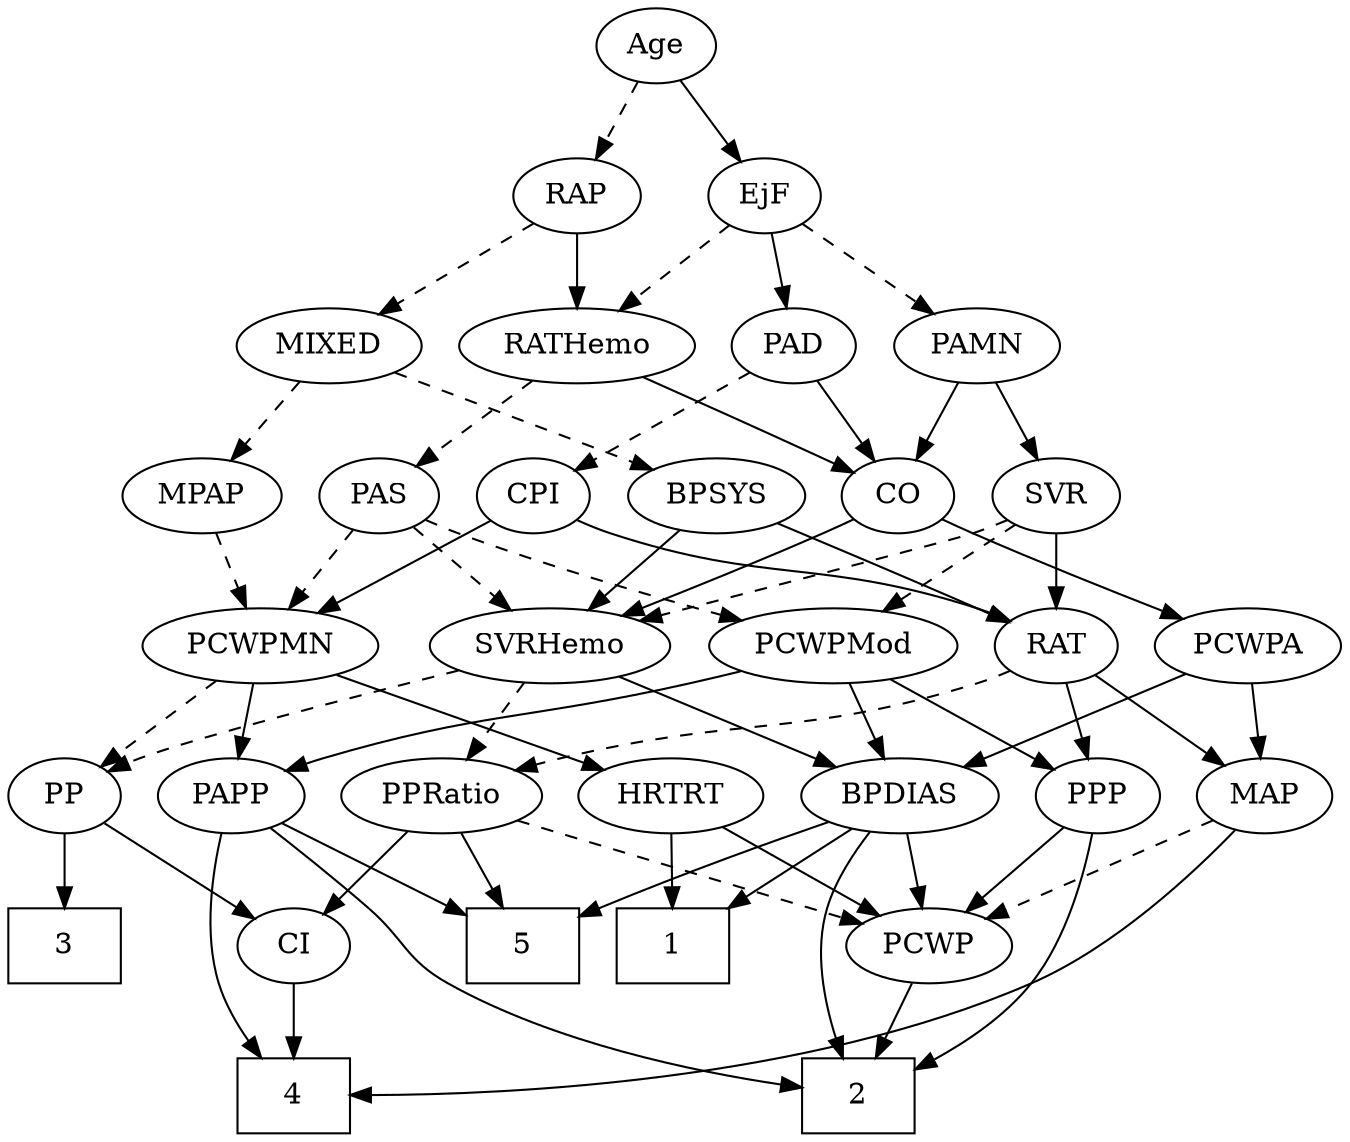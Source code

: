 strict digraph {
	graph [bb="0,0,622.55,540"];
	node [label="\N"];
	1	[height=0.5,
		pos="292.55,90",
		shape=box,
		width=0.75];
	2	[height=0.5,
		pos="205.55,18",
		shape=box,
		width=0.75];
	3	[height=0.5,
		pos="595.55,90",
		shape=box,
		width=0.75];
	4	[height=0.5,
		pos="468.55,18",
		shape=box,
		width=0.75];
	5	[height=0.5,
		pos="375.55,90",
		shape=box,
		width=0.75];
	Age	[height=0.5,
		pos="297.55,522",
		width=0.75];
	EjF	[height=0.5,
		pos="261.55,450",
		width=0.75];
	Age -> EjF	[pos="e,269.85,467.15 289.2,504.76 284.84,496.28 279.4,485.71 274.51,476.2",
		style=solid];
	RAP	[height=0.5,
		pos="345.55,450",
		width=0.77632];
	Age -> RAP	[pos="e,334.7,466.82 308.44,505.12 314.51,496.26 322.21,485.04 329.01,475.12",
		style=dashed];
	PAD	[height=0.5,
		pos="249.55,378",
		width=0.79437];
	EjF -> PAD	[pos="e,252.51,396.28 258.64,432.05 257.32,424.35 255.72,415.03 254.24,406.36",
		style=solid];
	PAMN	[height=0.5,
		pos="166.55,378",
		width=1.011];
	EjF -> PAMN	[pos="e,186.16,393.45 244.12,436.16 230.29,425.97 210.68,411.52 194.64,399.7",
		style=dashed];
	RATHemo	[height=0.5,
		pos="345.55,378",
		width=1.3721];
	EjF -> RATHemo	[pos="e,326.76,394.65 277.74,435.5 289.35,425.83 305.25,412.58 318.74,401.34",
		style=dashed];
	MIXED	[height=0.5,
		pos="453.55,378",
		width=1.1193];
	RAP -> MIXED	[pos="e,431.71,393.16 364.61,436.65 380.81,426.14 404.38,410.87 423.18,398.68",
		style=dashed];
	RAP -> RATHemo	[pos="e,345.55,396.1 345.55,431.7 345.55,423.98 345.55,414.71 345.55,406.11",
		style=solid];
	MPAP	[height=0.5,
		pos="521.55,306",
		width=0.97491];
	MIXED -> MPAP	[pos="e,506.65,322.34 468.98,361.12 477.97,351.86 489.46,340.03 499.41,329.79",
		style=dashed];
	BPSYS	[height=0.5,
		pos="286.55,306",
		width=1.0471];
	MIXED -> BPSYS	[pos="e,313.9,318.47 425.22,365.13 397.17,353.37 354.1,335.31 323.4,322.45",
		style=dashed];
	PCWPMN	[height=0.5,
		pos="472.55,234",
		width=1.3902];
	MPAP -> PCWPMN	[pos="e,484.19,251.63 510.18,288.76 504.21,280.23 496.75,269.58 490.06,260.02",
		style=dashed];
	RAT	[height=0.5,
		pos="130.55,234",
		width=0.75827];
	BPSYS -> RAT	[pos="e,152.21,245.34 259.29,293.2 234.91,282.58 198.24,266.48 166.55,252 164.95,251.27 163.31,250.52 161.66,249.75",
		style=solid];
	SVRHemo	[height=0.5,
		pos="347.55,234",
		width=1.3902];
	BPSYS -> SVRHemo	[pos="e,333.34,251.31 300.39,289.12 308.16,280.2 318,268.91 326.68,258.94",
		style=solid];
	CO	[height=0.5,
		pos="203.55,306",
		width=0.75];
	PAD -> CO	[pos="e,213.94,322.82 239.11,361.12 233.35,352.34 226.06,341.26 219.59,331.42",
		style=solid];
	CPI	[height=0.5,
		pos="369.55,306",
		width=0.75];
	PAD -> CPI	[pos="e,349.89,318.47 269.9,365.13 289.45,353.73 319.14,336.4 341.04,323.63",
		style=dashed];
	PCWPA	[height=0.5,
		pos="43.547,234",
		width=1.1555];
	CO -> PCWPA	[pos="e,72.494,247.01 182.29,294.8 177.46,292.53 172.34,290.15 167.55,288 138.99,275.16 106.43,261.27 81.836,250.93",
		style=solid];
	CO -> SVRHemo	[pos="e,319.01,248.87 224.79,294.67 247.12,283.82 282.69,266.53 309.81,253.35",
		style=solid];
	PAS	[height=0.5,
		pos="441.55,306",
		width=0.75];
	PCWPMod	[height=0.5,
		pos="227.55,234",
		width=1.4443];
	PAS -> PCWPMod	[pos="e,266.82,245.94 420.46,294.39 415.62,292.14 410.45,289.88 405.55,288 381.96,278.98 320.59,261.15 276.51,248.67",
		style=dashed];
	PAS -> PCWPMN	[pos="e,465.04,251.96 448.89,288.41 452.47,280.34 456.86,270.43 460.88,261.35",
		style=dashed];
	PAS -> SVRHemo	[pos="e,368.43,250.55 423.87,291.83 410.58,281.94 392.1,268.18 376.65,256.67",
		style=dashed];
	PAMN -> CO	[pos="e,194.84,323.47 175.32,360.41 179.74,352.04 185.2,341.71 190.14,332.37",
		style=solid];
	SVR	[height=0.5,
		pos="130.55,306",
		width=0.77632];
	PAMN -> SVR	[pos="e,139.02,323.47 158.02,360.41 153.71,352.04 148.4,341.71 143.59,332.37",
		style=solid];
	RATHemo -> CO	[pos="e,224.62,317.39 317.49,363.17 293.37,351.28 258.67,334.17 233.9,321.96",
		style=solid];
	RATHemo -> PAS	[pos="e,423.84,319.91 366.85,361.46 381.17,351.03 400.13,337.2 415.36,326.09",
		style=dashed];
	CPI -> RAT	[pos="e,151.53,245.89 348.94,294.28 343.99,291.98 338.65,289.73 333.55,288 261.64,263.63 238.46,276.37 166.55,252 164.68,251.37 162.79,\
250.67 160.89,249.92",
		style=solid];
	CPI -> PCWPMN	[pos="e,449.98,250.34 387.96,292.49 402.74,282.44 423.83,268.11 441.26,256.27",
		style=solid];
	MAP	[height=0.5,
		pos="30.547,162",
		width=0.84854];
	RAT -> MAP	[pos="e,49.452,176.23 112.21,220.16 97.033,209.54 75.253,194.29 58.001,182.22",
		style=solid];
	PPP	[height=0.5,
		pos="106.55,162",
		width=0.75];
	RAT -> PPP	[pos="e,112.3,179.79 124.74,216.05 122,208.06 118.66,198.33 115.6,189.4",
		style=solid];
	PPRatio	[height=0.5,
		pos="390.55,162",
		width=1.1013];
	RAT -> PPRatio	[pos="e,361.05,174.17 151.52,222.07 156.37,219.83 161.56,217.66 166.55,216 242.3,190.77 265.62,201.38 342.55,180 345.48,179.19 348.49,\
178.28 351.5,177.33",
		style=dashed];
	SVR -> RAT	[pos="e,130.55,252.1 130.55,287.7 130.55,279.98 130.55,270.71 130.55,262.11",
		style=solid];
	SVR -> PCWPMod	[pos="e,206,250.55 148.79,291.83 162.5,281.94 181.57,268.18 197.52,256.67",
		style=dashed];
	SVR -> SVRHemo	[pos="e,309.92,245.93 152.24,294.4 157.21,292.15 162.52,289.89 167.55,288 173.93,285.61 248.88,263.7 300.03,248.81",
		style=dashed];
	BPDIAS	[height=0.5,
		pos="193.55,162",
		width=1.1735];
	PCWPMod -> BPDIAS	[pos="e,201.7,179.79 219.32,216.05 215.35,207.89 210.5,197.91 206.09,188.82",
		style=solid];
	PCWPMod -> PPP	[pos="e,126.2,174.37 201.89,218.15 182.27,206.81 155.25,191.18 134.99,179.45",
		style=solid];
	PAPP	[height=0.5,
		pos="479.55,162",
		width=0.88464];
	PCWPMod -> PAPP	[pos="e,455.26,174.09 266.54,221.9 273.84,219.89 281.42,217.84 288.55,216 355.34,198.74 374.01,201.57 439.55,180 441.64,179.31 443.78,\
178.56 445.93,177.76",
		style=solid];
	PCWPA -> BPDIAS	[pos="e,166.08,175.82 70.711,220.32 94.772,209.09 130.11,192.61 156.71,180.19",
		style=solid];
	PCWPA -> MAP	[pos="e,33.724,180.1 40.334,215.7 38.901,207.98 37.18,198.71 35.582,190.11",
		style=solid];
	PP	[height=0.5,
		pos="556.55,162",
		width=0.75];
	PCWPMN -> PP	[pos="e,540.39,176.47 491.61,217.12 503.68,207.06 519.4,193.96 532.35,183.17",
		style=dashed];
	PCWPMN -> PAPP	[pos="e,477.84,180.1 474.28,215.7 475.05,207.98 475.98,198.71 476.84,190.11",
		style=solid];
	HRTRT	[height=0.5,
		pos="293.55,162",
		width=1.1013];
	PCWPMN -> HRTRT	[pos="e,322.62,174.37 439.72,220.16 409.35,208.29 364.2,190.63 332.12,178.08",
		style=solid];
	SVRHemo -> BPDIAS	[pos="e,221.34,175.63 317.85,219.5 293.02,208.22 257.47,192.06 230.75,179.91",
		style=solid];
	SVRHemo -> PP	[pos="e,535.45,173.58 386.91,222.68 422.34,212.99 475.58,197.4 520.55,180 522.38,179.29 524.26,178.53 526.14,177.73",
		style=dashed];
	SVRHemo -> PPRatio	[pos="e,380.23,179.79 357.96,216.05 363.03,207.8 369.23,197.7 374.86,188.54",
		style=dashed];
	BPDIAS -> 1	[pos="e,268.45,108.04 214.54,146.15 227.73,136.83 245.02,124.61 259.97,114.04",
		style=solid];
	BPDIAS -> 2	[pos="e,211.37,36.2 203.25,144.45 208.63,134.3 214.78,120.84 217.55,108 222,87.361 218.39,63.653 213.99,45.898",
		style=solid];
	BPDIAS -> 5	[pos="e,348.26,101.49 224.01,149.28 255.6,137.13 305.01,118.13 338.76,105.15",
		style=solid];
	PCWP	[height=0.5,
		pos="173.55,90",
		width=0.97491];
	BPDIAS -> PCWP	[pos="e,178.48,108.28 188.71,144.05 186.48,136.26 183.78,126.82 181.28,118.08",
		style=solid];
	MAP -> 4	[pos="e,441.4,21.239 42.745,145.47 59.793,124.98 92.809,89.461 129.55,72 182.54,46.815 354.7,29.008 431.26,22.136",
		style=solid];
	MAP -> PCWP	[pos="e,149.08,102.98 53.206,149.91 76.595,138.46 113.34,120.47 140.08,107.38",
		style=dashed];
	PP -> 3	[pos="e,586.01,108.12 565.59,144.76 570.18,136.53 575.87,126.32 581.05,117.02",
		style=solid];
	CI	[height=0.5,
		pos="523.55,90",
		width=0.75];
	PP -> CI	[pos="e,531.31,107.47 548.73,144.41 544.82,136.13 540.01,125.92 535.65,116.66",
		style=solid];
	PPP -> 2	[pos="e,178.23,31.781 107.47,143.8 109.25,124.72 114.43,93.754 129.55,72 139.66,57.451 155.14,45.611 169.49,36.841",
		style=solid];
	PPP -> PCWP	[pos="e,158.75,106.46 120.43,146.5 129.44,137.09 141.36,124.63 151.63,113.9",
		style=solid];
	PPRatio -> 5	[pos="e,379.25,108.28 386.92,144.05 385.25,136.26 383.22,126.82 381.35,118.08",
		style=solid];
	PPRatio -> PCWP	[pos="e,202.96,99.869 360.39,150.13 354.49,148.06 348.33,145.93 342.55,144 298.21,129.2 246.95,113.29 212.61,102.81",
		style=dashed];
	PPRatio -> CI	[pos="e,503,101.81 415.56,147.83 437.88,136.09 470.59,118.87 494.15,106.47",
		style=solid];
	PCWP -> 2	[pos="e,197.57,36.447 181.13,72.411 184.77,64.454 189.22,54.722 193.32,45.756",
		style=solid];
	CI -> 4	[pos="e,482,36.127 511.61,73.811 504.8,65.141 496.09,54.052 488.28,44.12",
		style=solid];
	PAPP -> 2	[pos="e,232.85,20.393 471.39,144.51 460.54,124.3 439.43,90.471 411.55,72 359.64,37.615 286.76,25.533 243.04,21.291",
		style=solid];
	PAPP -> 4	[pos="e,469.88,36.189 478.22,143.87 476.35,119.67 472.9,75.211 470.67,46.393",
		style=solid];
	PAPP -> 5	[pos="e,401.07,108.18 459.5,147.5 445.32,137.96 425.98,124.94 409.43,113.8",
		style=solid];
	HRTRT -> 1	[pos="e,292.79,108.1 293.3,143.7 293.19,135.98 293.06,126.71 292.93,118.11",
		style=solid];
	HRTRT -> PCWP	[pos="e,196.1,104.15 270.13,147.34 251.47,136.45 225.18,121.12 204.74,109.2",
		style=solid];
}
